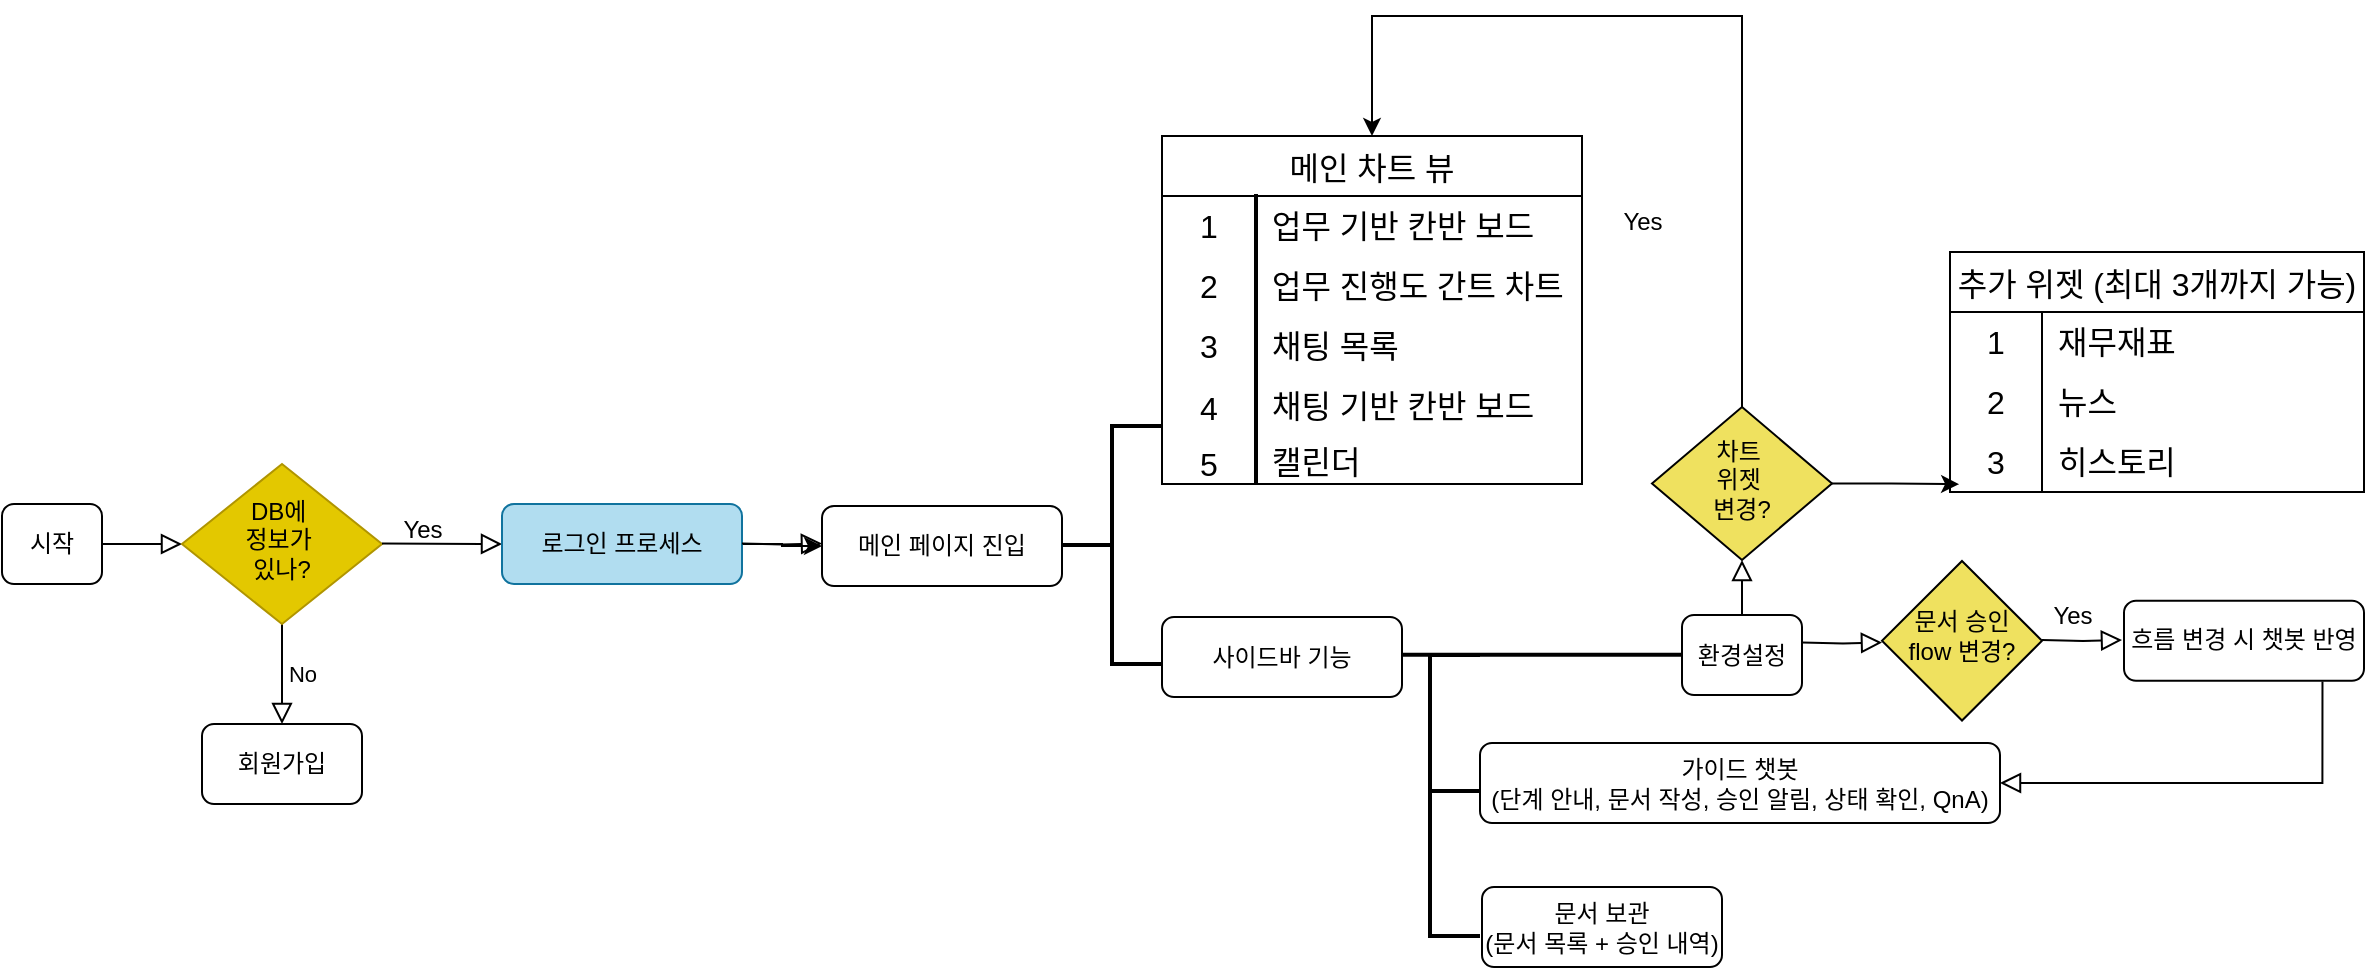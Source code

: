 <mxfile version="28.1.0">
  <diagram id="C5RBs43oDa-KdzZeNtuy" name="Page-1">
    <mxGraphModel dx="2363" dy="753" grid="1" gridSize="10" guides="1" tooltips="1" connect="1" arrows="1" fold="1" page="1" pageScale="1" pageWidth="827" pageHeight="1169" math="0" shadow="0">
      <root>
        <mxCell id="WIyWlLk6GJQsqaUBKTNV-0" />
        <mxCell id="WIyWlLk6GJQsqaUBKTNV-1" parent="WIyWlLk6GJQsqaUBKTNV-0" />
        <mxCell id="WIyWlLk6GJQsqaUBKTNV-2" value="" style="rounded=0;html=1;jettySize=auto;orthogonalLoop=1;fontSize=11;endArrow=block;endFill=0;endSize=8;strokeWidth=1;shadow=0;labelBackgroundColor=none;edgeStyle=orthogonalEdgeStyle;" parent="WIyWlLk6GJQsqaUBKTNV-1" source="WIyWlLk6GJQsqaUBKTNV-3" target="WIyWlLk6GJQsqaUBKTNV-6" edge="1">
          <mxGeometry relative="1" as="geometry" />
        </mxCell>
        <mxCell id="WIyWlLk6GJQsqaUBKTNV-3" value="&lt;font style=&quot;color: light-dark(rgb(0, 0, 0), rgb(0, 0, 0));&quot;&gt;시작&lt;/font&gt;" style="rounded=1;whiteSpace=wrap;html=1;fontSize=12;glass=0;strokeWidth=1;shadow=0;fillColor=light-dark(#FFFFFF,#E6D0DE);" parent="WIyWlLk6GJQsqaUBKTNV-1" vertex="1">
          <mxGeometry x="-10" y="484" width="50" height="40" as="geometry" />
        </mxCell>
        <mxCell id="WIyWlLk6GJQsqaUBKTNV-5" value="No" style="edgeStyle=orthogonalEdgeStyle;rounded=0;html=1;jettySize=auto;orthogonalLoop=1;fontSize=11;endArrow=block;endFill=0;endSize=8;strokeWidth=1;shadow=0;labelBackgroundColor=none;" parent="WIyWlLk6GJQsqaUBKTNV-1" source="WIyWlLk6GJQsqaUBKTNV-6" target="WIyWlLk6GJQsqaUBKTNV-7" edge="1">
          <mxGeometry y="10" relative="1" as="geometry">
            <mxPoint as="offset" />
          </mxGeometry>
        </mxCell>
        <mxCell id="WIyWlLk6GJQsqaUBKTNV-6" value="&lt;font style=&quot;color: light-dark(rgb(0, 0, 0), rgb(0, 0, 0));&quot;&gt;DB에&amp;nbsp;&lt;/font&gt;&lt;div&gt;&lt;font style=&quot;color: light-dark(rgb(0, 0, 0), rgb(0, 0, 0));&quot;&gt;정보가&amp;nbsp;&lt;/font&gt;&lt;div&gt;&lt;font style=&quot;color: light-dark(rgb(0, 0, 0), rgb(0, 0, 0));&quot;&gt;있나?&lt;/font&gt;&lt;/div&gt;&lt;/div&gt;" style="rhombus;whiteSpace=wrap;html=1;shadow=0;fontFamily=Helvetica;fontSize=12;align=center;strokeWidth=1;spacing=6;spacingTop=-4;fillColor=light-dark(#E3C800, #efe15f);fontColor=#000000;strokeColor=#B09500;" parent="WIyWlLk6GJQsqaUBKTNV-1" vertex="1">
          <mxGeometry x="80" y="464" width="100" height="80" as="geometry" />
        </mxCell>
        <mxCell id="WIyWlLk6GJQsqaUBKTNV-7" value="회원가입" style="rounded=1;whiteSpace=wrap;html=1;fontSize=12;glass=0;strokeWidth=1;shadow=0;" parent="WIyWlLk6GJQsqaUBKTNV-1" vertex="1">
          <mxGeometry x="90" y="594" width="80" height="40" as="geometry" />
        </mxCell>
        <mxCell id="I88qgaOm2UliORE7gLtp-4" value="" style="rounded=0;html=1;jettySize=auto;orthogonalLoop=1;fontSize=11;endArrow=block;endFill=0;endSize=8;strokeWidth=1;shadow=0;labelBackgroundColor=none;edgeStyle=orthogonalEdgeStyle;" edge="1" parent="WIyWlLk6GJQsqaUBKTNV-1">
          <mxGeometry relative="1" as="geometry">
            <mxPoint x="180" y="503.81" as="sourcePoint" />
            <mxPoint x="240" y="504" as="targetPoint" />
            <Array as="points">
              <mxPoint x="240" y="504" />
            </Array>
          </mxGeometry>
        </mxCell>
        <mxCell id="I88qgaOm2UliORE7gLtp-6" value="Yes" style="text;html=1;align=center;verticalAlign=middle;resizable=0;points=[];autosize=1;strokeColor=none;fillColor=none;" vertex="1" parent="WIyWlLk6GJQsqaUBKTNV-1">
          <mxGeometry x="180" y="482" width="40" height="30" as="geometry" />
        </mxCell>
        <mxCell id="I88qgaOm2UliORE7gLtp-19" value="" style="edgeStyle=orthogonalEdgeStyle;rounded=0;orthogonalLoop=1;jettySize=auto;html=1;" edge="1" parent="WIyWlLk6GJQsqaUBKTNV-1" source="I88qgaOm2UliORE7gLtp-7" target="I88qgaOm2UliORE7gLtp-12">
          <mxGeometry relative="1" as="geometry" />
        </mxCell>
        <mxCell id="I88qgaOm2UliORE7gLtp-7" value="&lt;font style=&quot;color: light-dark(rgb(0, 0, 0), rgb(0, 0, 0));&quot;&gt;로그인 프로세스&lt;/font&gt;" style="rounded=1;whiteSpace=wrap;html=1;fontSize=12;glass=0;strokeWidth=1;shadow=0;fillColor=light-dark(#B1DDF0,#007FFF);strokeColor=#10739e;" vertex="1" parent="WIyWlLk6GJQsqaUBKTNV-1">
          <mxGeometry x="240" y="484" width="120" height="40" as="geometry" />
        </mxCell>
        <mxCell id="I88qgaOm2UliORE7gLtp-8" value="" style="strokeWidth=2;html=1;shape=mxgraph.flowchart.annotation_2;align=left;labelPosition=right;pointerEvents=1;" vertex="1" parent="WIyWlLk6GJQsqaUBKTNV-1">
          <mxGeometry x="520" y="445" width="50" height="119" as="geometry" />
        </mxCell>
        <mxCell id="I88qgaOm2UliORE7gLtp-11" value="" style="rounded=0;html=1;jettySize=auto;orthogonalLoop=1;fontSize=11;endArrow=block;endFill=0;endSize=8;strokeWidth=1;shadow=0;labelBackgroundColor=none;edgeStyle=orthogonalEdgeStyle;" edge="1" parent="WIyWlLk6GJQsqaUBKTNV-1">
          <mxGeometry relative="1" as="geometry">
            <mxPoint x="360" y="503.74" as="sourcePoint" />
            <mxPoint x="400" y="503.74" as="targetPoint" />
          </mxGeometry>
        </mxCell>
        <mxCell id="I88qgaOm2UliORE7gLtp-12" value="&lt;font style=&quot;color: light-dark(rgb(0, 0, 0), rgb(0, 0, 0));&quot;&gt;메인 페이지 진입&lt;/font&gt;" style="rounded=1;whiteSpace=wrap;html=1;fontSize=12;glass=0;strokeWidth=1;shadow=0;fillColor=light-dark(#FFFFFF,#007FFF);" vertex="1" parent="WIyWlLk6GJQsqaUBKTNV-1">
          <mxGeometry x="400" y="485" width="120" height="40" as="geometry" />
        </mxCell>
        <mxCell id="I88qgaOm2UliORE7gLtp-42" value="" style="shape=tableRow;horizontal=0;startSize=0;swimlaneHead=0;swimlaneBody=0;top=0;left=0;bottom=0;right=0;collapsible=0;dropTarget=0;fillColor=none;points=[[0,0.5],[1,0.5]];portConstraint=eastwest;strokeColor=inherit;fontSize=16;" vertex="1" parent="WIyWlLk6GJQsqaUBKTNV-1">
          <mxGeometry x="367" y="370" width="250" height="30" as="geometry" />
        </mxCell>
        <mxCell id="I88qgaOm2UliORE7gLtp-21" style="edgeStyle=orthogonalEdgeStyle;rounded=0;orthogonalLoop=1;jettySize=auto;html=1;exitX=0.5;exitY=0;exitDx=0;exitDy=0;entryX=0.5;entryY=0;entryDx=0;entryDy=0;" edge="1" parent="WIyWlLk6GJQsqaUBKTNV-1" source="WIyWlLk6GJQsqaUBKTNV-10" target="I88qgaOm2UliORE7gLtp-32">
          <mxGeometry relative="1" as="geometry">
            <mxPoint x="721" y="420.5" as="targetPoint" />
            <mxPoint x="860.04" y="371.316" as="sourcePoint" />
            <Array as="points">
              <mxPoint x="860" y="240" />
              <mxPoint x="675" y="240" />
            </Array>
          </mxGeometry>
        </mxCell>
        <mxCell id="WIyWlLk6GJQsqaUBKTNV-10" value="&lt;font style=&quot;color: light-dark(rgb(0, 0, 0), rgb(0, 0, 0));&quot;&gt;차트&amp;nbsp;&lt;/font&gt;&lt;div&gt;&lt;font style=&quot;color: light-dark(rgb(0, 0, 0), rgb(0, 0, 0));&quot;&gt;위젯&amp;nbsp;&lt;/font&gt;&lt;/div&gt;&lt;div&gt;&lt;font style=&quot;color: light-dark(rgb(0, 0, 0), rgb(0, 0, 0));&quot;&gt;변경?&lt;/font&gt;&lt;/div&gt;" style="rhombus;whiteSpace=wrap;html=1;shadow=0;fontFamily=Helvetica;fontSize=12;align=center;strokeWidth=1;spacing=6;spacingTop=-4;fillColor=light-dark(#EFE15F,#EFE15F);" parent="WIyWlLk6GJQsqaUBKTNV-1" vertex="1">
          <mxGeometry x="815" y="435.5" width="90" height="76.5" as="geometry" />
        </mxCell>
        <mxCell id="WIyWlLk6GJQsqaUBKTNV-11" value="환경설정" style="rounded=1;whiteSpace=wrap;html=1;fontSize=12;glass=0;strokeWidth=1;shadow=0;" parent="WIyWlLk6GJQsqaUBKTNV-1" vertex="1">
          <mxGeometry x="830" y="539.5" width="60" height="40" as="geometry" />
        </mxCell>
        <mxCell id="I88qgaOm2UliORE7gLtp-3" value="흐름 변경 시 챗봇 반영" style="rounded=1;whiteSpace=wrap;html=1;fontSize=12;glass=0;strokeWidth=1;shadow=0;" vertex="1" parent="WIyWlLk6GJQsqaUBKTNV-1">
          <mxGeometry x="1051" y="532.38" width="120" height="40" as="geometry" />
        </mxCell>
        <mxCell id="I88qgaOm2UliORE7gLtp-10" value="&lt;font style=&quot;color: light-dark(rgb(0, 0, 0), rgb(0, 0, 0));&quot;&gt;사이드바 기능&lt;/font&gt;" style="rounded=1;whiteSpace=wrap;html=1;fontSize=12;glass=0;strokeWidth=1;shadow=0;fillColor=light-dark(#FFFFFF,#007FFF);" vertex="1" parent="WIyWlLk6GJQsqaUBKTNV-1">
          <mxGeometry x="570" y="540.5" width="120" height="40" as="geometry" />
        </mxCell>
        <mxCell id="I88qgaOm2UliORE7gLtp-15" value="" style="strokeWidth=2;html=1;shape=mxgraph.flowchart.annotation_1;align=left;pointerEvents=1;" vertex="1" parent="WIyWlLk6GJQsqaUBKTNV-1">
          <mxGeometry x="704" y="559.5" width="25" height="68" as="geometry" />
        </mxCell>
        <mxCell id="I88qgaOm2UliORE7gLtp-16" value="가이드 챗봇&lt;br&gt;(단계 안내, 문서 작성, 승인 알림, 상태 확인, QnA)" style="rounded=1;whiteSpace=wrap;html=1;fontSize=12;glass=0;strokeWidth=1;shadow=0;" vertex="1" parent="WIyWlLk6GJQsqaUBKTNV-1">
          <mxGeometry x="729" y="603.5" width="260" height="40" as="geometry" />
        </mxCell>
        <mxCell id="I88qgaOm2UliORE7gLtp-17" value="문서 보관&lt;br&gt;(문서 목록 + 승인 내역)" style="rounded=1;whiteSpace=wrap;html=1;fontSize=12;glass=0;strokeWidth=1;shadow=0;" vertex="1" parent="WIyWlLk6GJQsqaUBKTNV-1">
          <mxGeometry x="730" y="675.5" width="120" height="40" as="geometry" />
        </mxCell>
        <mxCell id="I88qgaOm2UliORE7gLtp-20" value="" style="rounded=0;html=1;jettySize=auto;orthogonalLoop=1;fontSize=11;endArrow=block;endFill=0;endSize=8;strokeWidth=1;shadow=0;labelBackgroundColor=none;edgeStyle=orthogonalEdgeStyle;" edge="1" parent="WIyWlLk6GJQsqaUBKTNV-1">
          <mxGeometry relative="1" as="geometry">
            <mxPoint x="890" y="553.24" as="sourcePoint" />
            <mxPoint x="930" y="553.24" as="targetPoint" />
          </mxGeometry>
        </mxCell>
        <mxCell id="I88qgaOm2UliORE7gLtp-22" value="Yes" style="text;html=1;align=center;verticalAlign=middle;resizable=0;points=[];autosize=1;strokeColor=none;fillColor=none;" vertex="1" parent="WIyWlLk6GJQsqaUBKTNV-1">
          <mxGeometry x="790" y="328" width="40" height="30" as="geometry" />
        </mxCell>
        <mxCell id="I88qgaOm2UliORE7gLtp-24" value="" style="rounded=0;html=1;jettySize=auto;orthogonalLoop=1;fontSize=11;endArrow=block;endFill=0;endSize=8;strokeWidth=1;shadow=0;labelBackgroundColor=none;edgeStyle=orthogonalEdgeStyle;exitX=0.5;exitY=0;exitDx=0;exitDy=0;entryX=0.5;entryY=1;entryDx=0;entryDy=0;" edge="1" parent="WIyWlLk6GJQsqaUBKTNV-1" source="WIyWlLk6GJQsqaUBKTNV-11" target="WIyWlLk6GJQsqaUBKTNV-10">
          <mxGeometry relative="1" as="geometry">
            <mxPoint x="854" y="525.5" as="sourcePoint" />
            <mxPoint x="894" y="525.5" as="targetPoint" />
          </mxGeometry>
        </mxCell>
        <mxCell id="I88qgaOm2UliORE7gLtp-25" value="&lt;font style=&quot;color: light-dark(rgb(0, 0, 0), rgb(0, 0, 0));&quot;&gt;문서 승인&lt;/font&gt;&lt;div&gt;&lt;font style=&quot;color: light-dark(rgb(0, 0, 0), rgb(0, 0, 0));&quot;&gt;flow 변경?&lt;/font&gt;&lt;/div&gt;" style="rhombus;whiteSpace=wrap;html=1;shadow=0;fontFamily=Helvetica;fontSize=12;align=center;strokeWidth=1;spacing=6;spacingTop=-4;fillColor=light-dark(#EFE15F,#EFE15F);" vertex="1" parent="WIyWlLk6GJQsqaUBKTNV-1">
          <mxGeometry x="930" y="512.5" width="80" height="79.75" as="geometry" />
        </mxCell>
        <mxCell id="I88qgaOm2UliORE7gLtp-27" value="" style="rounded=0;html=1;jettySize=auto;orthogonalLoop=1;fontSize=11;endArrow=block;endFill=0;endSize=8;strokeWidth=1;shadow=0;labelBackgroundColor=none;edgeStyle=orthogonalEdgeStyle;" edge="1" parent="WIyWlLk6GJQsqaUBKTNV-1">
          <mxGeometry relative="1" as="geometry">
            <mxPoint x="1010" y="551.98" as="sourcePoint" />
            <mxPoint x="1050" y="551.98" as="targetPoint" />
          </mxGeometry>
        </mxCell>
        <mxCell id="I88qgaOm2UliORE7gLtp-28" value="Yes" style="text;html=1;align=center;verticalAlign=middle;resizable=0;points=[];autosize=1;strokeColor=none;fillColor=none;" vertex="1" parent="WIyWlLk6GJQsqaUBKTNV-1">
          <mxGeometry x="1005" y="524.5" width="40" height="30" as="geometry" />
        </mxCell>
        <mxCell id="I88qgaOm2UliORE7gLtp-31" value="" style="rounded=0;html=1;jettySize=auto;orthogonalLoop=1;fontSize=11;endArrow=block;endFill=0;endSize=8;strokeWidth=1;shadow=0;labelBackgroundColor=none;edgeStyle=orthogonalEdgeStyle;exitX=0.827;exitY=1.01;exitDx=0;exitDy=0;exitPerimeter=0;entryX=1;entryY=0.5;entryDx=0;entryDy=0;" edge="1" parent="WIyWlLk6GJQsqaUBKTNV-1" source="I88qgaOm2UliORE7gLtp-3" target="I88qgaOm2UliORE7gLtp-16">
          <mxGeometry relative="1" as="geometry">
            <mxPoint x="1040" y="613.5" as="sourcePoint" />
            <mxPoint x="1060" y="703.5" as="targetPoint" />
          </mxGeometry>
        </mxCell>
        <mxCell id="I88qgaOm2UliORE7gLtp-61" value="" style="line;strokeWidth=2;html=1;" vertex="1" parent="WIyWlLk6GJQsqaUBKTNV-1">
          <mxGeometry x="690" y="554.38" width="140" height="10" as="geometry" />
        </mxCell>
        <mxCell id="I88qgaOm2UliORE7gLtp-62" value="" style="strokeWidth=2;html=1;shape=mxgraph.flowchart.annotation_1;align=left;pointerEvents=1;" vertex="1" parent="WIyWlLk6GJQsqaUBKTNV-1">
          <mxGeometry x="704" y="627.5" width="25" height="72.5" as="geometry" />
        </mxCell>
        <mxCell id="I88qgaOm2UliORE7gLtp-64" value="" style="group;fillColor=light-dark(#FFFFFF,#007FFF);fontColor=light-dark(#000000,#000000);" vertex="1" connectable="0" parent="WIyWlLk6GJQsqaUBKTNV-1">
          <mxGeometry x="570" y="300" width="210" height="182" as="geometry" />
        </mxCell>
        <mxCell id="I88qgaOm2UliORE7gLtp-53" value="" style="group;fontColor=light-dark(#000000,#000000);" vertex="1" connectable="0" parent="I88qgaOm2UliORE7gLtp-64">
          <mxGeometry y="8" width="210" height="174" as="geometry" />
        </mxCell>
        <mxCell id="I88qgaOm2UliORE7gLtp-47" value="" style="shape=tableRow;horizontal=0;startSize=0;swimlaneHead=0;swimlaneBody=0;top=0;left=0;bottom=0;right=0;collapsible=0;dropTarget=0;fillColor=none;points=[[0,0.5],[1,0.5]];portConstraint=eastwest;strokeColor=inherit;fontSize=16;fontColor=light-dark(#000000,#000000);" vertex="1" parent="I88qgaOm2UliORE7gLtp-53">
          <mxGeometry y="113.478" width="210" height="28.37" as="geometry" />
        </mxCell>
        <mxCell id="I88qgaOm2UliORE7gLtp-48" value="4" style="shape=partialRectangle;html=1;whiteSpace=wrap;connectable=0;fillColor=none;top=0;left=0;bottom=0;right=0;overflow=hidden;strokeColor=inherit;fontSize=16;fontColor=light-dark(#000000,#000000);" vertex="1" parent="I88qgaOm2UliORE7gLtp-47">
          <mxGeometry width="47.04" height="28.37" as="geometry">
            <mxRectangle width="56" height="30" as="alternateBounds" />
          </mxGeometry>
        </mxCell>
        <mxCell id="I88qgaOm2UliORE7gLtp-49" value="채팅 기반 칸반 보드" style="shape=partialRectangle;html=1;whiteSpace=wrap;connectable=0;fillColor=none;top=0;left=0;bottom=0;right=0;align=left;spacingLeft=6;overflow=hidden;strokeColor=inherit;fontSize=16;fontColor=light-dark(#000000,#000000);" vertex="1" parent="I88qgaOm2UliORE7gLtp-47">
          <mxGeometry x="47.04" y="-0.946" width="162.96" height="28.37" as="geometry">
            <mxRectangle width="194" height="30" as="alternateBounds" />
          </mxGeometry>
        </mxCell>
        <mxCell id="I88qgaOm2UliORE7gLtp-50" value="" style="shape=tableRow;horizontal=0;startSize=0;swimlaneHead=0;swimlaneBody=0;top=0;left=0;bottom=0;right=0;collapsible=0;dropTarget=0;fillColor=none;points=[[0,0.5],[1,0.5]];portConstraint=eastwest;strokeColor=inherit;fontSize=16;fontColor=light-dark(#000000,#000000);" vertex="1" parent="I88qgaOm2UliORE7gLtp-53">
          <mxGeometry y="141.848" width="210" height="28.37" as="geometry" />
        </mxCell>
        <mxCell id="I88qgaOm2UliORE7gLtp-51" value="5" style="shape=partialRectangle;html=1;whiteSpace=wrap;connectable=0;fillColor=none;top=0;left=0;bottom=0;right=0;overflow=hidden;strokeColor=inherit;fontSize=16;fontColor=light-dark(#000000,#000000);" vertex="1" parent="I88qgaOm2UliORE7gLtp-50">
          <mxGeometry width="47.04" height="28.37" as="geometry">
            <mxRectangle width="56" height="30" as="alternateBounds" />
          </mxGeometry>
        </mxCell>
        <mxCell id="I88qgaOm2UliORE7gLtp-52" value="캘린더" style="shape=partialRectangle;html=1;whiteSpace=wrap;connectable=0;fillColor=none;top=0;left=0;bottom=0;right=0;align=left;spacingLeft=6;overflow=hidden;strokeColor=inherit;fontSize=16;fontColor=light-dark(#000000,#000000);" vertex="1" parent="I88qgaOm2UliORE7gLtp-50">
          <mxGeometry x="47.04" y="-0.946" width="162.96" height="28.37" as="geometry">
            <mxRectangle width="194" height="30" as="alternateBounds" />
          </mxGeometry>
        </mxCell>
        <mxCell id="I88qgaOm2UliORE7gLtp-32" value="메인 차트 뷰" style="shape=table;startSize=30;container=1;collapsible=0;childLayout=tableLayout;fixedRows=1;rowLines=0;fontStyle=0;strokeColor=default;fontSize=16;fillColor=light-dark(#FFFFFF,#007FFF);fontColor=light-dark(#000000,#000000);" vertex="1" parent="I88qgaOm2UliORE7gLtp-64">
          <mxGeometry width="210" height="174" as="geometry" />
        </mxCell>
        <mxCell id="I88qgaOm2UliORE7gLtp-33" value="" style="shape=tableRow;horizontal=0;startSize=0;swimlaneHead=0;swimlaneBody=0;top=0;left=0;bottom=0;right=0;collapsible=0;dropTarget=0;fillColor=none;points=[[0,0.5],[1,0.5]];portConstraint=eastwest;strokeColor=inherit;fontSize=16;fontColor=light-dark(#000000,#000000);" vertex="1" parent="I88qgaOm2UliORE7gLtp-32">
          <mxGeometry y="30" width="210" height="30" as="geometry" />
        </mxCell>
        <mxCell id="I88qgaOm2UliORE7gLtp-34" value="1" style="shape=partialRectangle;html=1;whiteSpace=wrap;connectable=0;fillColor=none;top=0;left=0;bottom=0;right=0;overflow=hidden;pointerEvents=1;strokeColor=inherit;fontSize=16;fontColor=light-dark(#000000,#000000);" vertex="1" parent="I88qgaOm2UliORE7gLtp-33">
          <mxGeometry width="47" height="30" as="geometry">
            <mxRectangle width="47" height="30" as="alternateBounds" />
          </mxGeometry>
        </mxCell>
        <mxCell id="I88qgaOm2UliORE7gLtp-35" value="업무 기반 칸반 보드&amp;nbsp;" style="shape=partialRectangle;html=1;whiteSpace=wrap;connectable=0;fillColor=none;top=0;left=0;bottom=0;right=0;align=left;spacingLeft=6;overflow=hidden;strokeColor=inherit;fontSize=16;fontColor=light-dark(#000000,#000000);" vertex="1" parent="I88qgaOm2UliORE7gLtp-33">
          <mxGeometry x="47" width="163" height="30" as="geometry">
            <mxRectangle width="163" height="30" as="alternateBounds" />
          </mxGeometry>
        </mxCell>
        <mxCell id="I88qgaOm2UliORE7gLtp-36" value="" style="shape=tableRow;horizontal=0;startSize=0;swimlaneHead=0;swimlaneBody=0;top=0;left=0;bottom=0;right=0;collapsible=0;dropTarget=0;fillColor=none;points=[[0,0.5],[1,0.5]];portConstraint=eastwest;strokeColor=inherit;fontSize=16;fontColor=light-dark(#000000,#000000);" vertex="1" parent="I88qgaOm2UliORE7gLtp-32">
          <mxGeometry y="60" width="210" height="30" as="geometry" />
        </mxCell>
        <mxCell id="I88qgaOm2UliORE7gLtp-37" value="2" style="shape=partialRectangle;html=1;whiteSpace=wrap;connectable=0;fillColor=none;top=0;left=0;bottom=0;right=0;overflow=hidden;strokeColor=inherit;fontSize=16;fontColor=light-dark(#000000,#000000);" vertex="1" parent="I88qgaOm2UliORE7gLtp-36">
          <mxGeometry width="47" height="30" as="geometry">
            <mxRectangle width="47" height="30" as="alternateBounds" />
          </mxGeometry>
        </mxCell>
        <mxCell id="I88qgaOm2UliORE7gLtp-38" value="업무 진행도 간트 차트" style="shape=partialRectangle;html=1;whiteSpace=wrap;connectable=0;fillColor=none;top=0;left=0;bottom=0;right=0;align=left;spacingLeft=6;overflow=hidden;strokeColor=inherit;fontSize=16;fontColor=light-dark(#000000,#000000);" vertex="1" parent="I88qgaOm2UliORE7gLtp-36">
          <mxGeometry x="47" width="163" height="30" as="geometry">
            <mxRectangle width="163" height="30" as="alternateBounds" />
          </mxGeometry>
        </mxCell>
        <mxCell id="I88qgaOm2UliORE7gLtp-39" value="" style="shape=tableRow;horizontal=0;startSize=0;swimlaneHead=0;swimlaneBody=0;top=0;left=0;bottom=0;right=0;collapsible=0;dropTarget=0;fillColor=none;points=[[0,0.5],[1,0.5]];portConstraint=eastwest;strokeColor=inherit;fontSize=16;fontColor=light-dark(#000000,#000000);" vertex="1" parent="I88qgaOm2UliORE7gLtp-32">
          <mxGeometry y="90" width="210" height="30" as="geometry" />
        </mxCell>
        <mxCell id="I88qgaOm2UliORE7gLtp-40" value="3" style="shape=partialRectangle;html=1;whiteSpace=wrap;connectable=0;fillColor=none;top=0;left=0;bottom=0;right=0;overflow=hidden;strokeColor=inherit;fontSize=16;fontColor=light-dark(#000000,#000000);" vertex="1" parent="I88qgaOm2UliORE7gLtp-39">
          <mxGeometry width="47" height="30" as="geometry">
            <mxRectangle width="47" height="30" as="alternateBounds" />
          </mxGeometry>
        </mxCell>
        <mxCell id="I88qgaOm2UliORE7gLtp-41" value="채팅 목록" style="shape=partialRectangle;html=1;whiteSpace=wrap;connectable=0;fillColor=none;top=0;left=0;bottom=0;right=0;align=left;spacingLeft=6;overflow=hidden;strokeColor=inherit;fontSize=16;fontColor=light-dark(#000000,#000000);" vertex="1" parent="I88qgaOm2UliORE7gLtp-39">
          <mxGeometry x="47" width="163" height="30" as="geometry">
            <mxRectangle width="163" height="30" as="alternateBounds" />
          </mxGeometry>
        </mxCell>
        <mxCell id="I88qgaOm2UliORE7gLtp-63" value="" style="line;strokeWidth=2;direction=south;html=1;fontColor=light-dark(#000000,#000000);" vertex="1" parent="I88qgaOm2UliORE7gLtp-64">
          <mxGeometry x="42" y="29" width="10" height="145" as="geometry" />
        </mxCell>
        <mxCell id="I88qgaOm2UliORE7gLtp-65" value="추가 위젯 (최대 3개까지 가능)" style="shape=table;startSize=30;container=1;collapsible=0;childLayout=tableLayout;fixedRows=1;rowLines=0;fontStyle=0;strokeColor=default;fontSize=16;" vertex="1" parent="WIyWlLk6GJQsqaUBKTNV-1">
          <mxGeometry x="964" y="358" width="207" height="120" as="geometry" />
        </mxCell>
        <mxCell id="I88qgaOm2UliORE7gLtp-66" value="" style="shape=tableRow;horizontal=0;startSize=0;swimlaneHead=0;swimlaneBody=0;top=0;left=0;bottom=0;right=0;collapsible=0;dropTarget=0;fillColor=none;points=[[0,0.5],[1,0.5]];portConstraint=eastwest;strokeColor=inherit;fontSize=16;" vertex="1" parent="I88qgaOm2UliORE7gLtp-65">
          <mxGeometry y="30" width="207" height="30" as="geometry" />
        </mxCell>
        <mxCell id="I88qgaOm2UliORE7gLtp-67" value="1" style="shape=partialRectangle;html=1;whiteSpace=wrap;connectable=0;fillColor=none;top=0;left=0;bottom=0;right=0;overflow=hidden;pointerEvents=1;strokeColor=inherit;fontSize=16;" vertex="1" parent="I88qgaOm2UliORE7gLtp-66">
          <mxGeometry width="46" height="30" as="geometry">
            <mxRectangle width="46" height="30" as="alternateBounds" />
          </mxGeometry>
        </mxCell>
        <mxCell id="I88qgaOm2UliORE7gLtp-68" value="재무재표" style="shape=partialRectangle;html=1;whiteSpace=wrap;connectable=0;fillColor=none;top=0;left=0;bottom=0;right=0;align=left;spacingLeft=6;overflow=hidden;strokeColor=inherit;fontSize=16;" vertex="1" parent="I88qgaOm2UliORE7gLtp-66">
          <mxGeometry x="46" width="161" height="30" as="geometry">
            <mxRectangle width="161" height="30" as="alternateBounds" />
          </mxGeometry>
        </mxCell>
        <mxCell id="I88qgaOm2UliORE7gLtp-69" value="" style="shape=tableRow;horizontal=0;startSize=0;swimlaneHead=0;swimlaneBody=0;top=0;left=0;bottom=0;right=0;collapsible=0;dropTarget=0;fillColor=none;points=[[0,0.5],[1,0.5]];portConstraint=eastwest;strokeColor=inherit;fontSize=16;" vertex="1" parent="I88qgaOm2UliORE7gLtp-65">
          <mxGeometry y="60" width="207" height="30" as="geometry" />
        </mxCell>
        <mxCell id="I88qgaOm2UliORE7gLtp-70" value="2" style="shape=partialRectangle;html=1;whiteSpace=wrap;connectable=0;fillColor=none;top=0;left=0;bottom=0;right=0;overflow=hidden;strokeColor=inherit;fontSize=16;" vertex="1" parent="I88qgaOm2UliORE7gLtp-69">
          <mxGeometry width="46" height="30" as="geometry">
            <mxRectangle width="46" height="30" as="alternateBounds" />
          </mxGeometry>
        </mxCell>
        <mxCell id="I88qgaOm2UliORE7gLtp-71" value="뉴스" style="shape=partialRectangle;html=1;whiteSpace=wrap;connectable=0;fillColor=none;top=0;left=0;bottom=0;right=0;align=left;spacingLeft=6;overflow=hidden;strokeColor=inherit;fontSize=16;" vertex="1" parent="I88qgaOm2UliORE7gLtp-69">
          <mxGeometry x="46" width="161" height="30" as="geometry">
            <mxRectangle width="161" height="30" as="alternateBounds" />
          </mxGeometry>
        </mxCell>
        <mxCell id="I88qgaOm2UliORE7gLtp-72" value="" style="shape=tableRow;horizontal=0;startSize=0;swimlaneHead=0;swimlaneBody=0;top=0;left=0;bottom=0;right=0;collapsible=0;dropTarget=0;fillColor=none;points=[[0,0.5],[1,0.5]];portConstraint=eastwest;strokeColor=inherit;fontSize=16;" vertex="1" parent="I88qgaOm2UliORE7gLtp-65">
          <mxGeometry y="90" width="207" height="30" as="geometry" />
        </mxCell>
        <mxCell id="I88qgaOm2UliORE7gLtp-73" value="3" style="shape=partialRectangle;html=1;whiteSpace=wrap;connectable=0;fillColor=none;top=0;left=0;bottom=0;right=0;overflow=hidden;strokeColor=inherit;fontSize=16;" vertex="1" parent="I88qgaOm2UliORE7gLtp-72">
          <mxGeometry width="46" height="30" as="geometry">
            <mxRectangle width="46" height="30" as="alternateBounds" />
          </mxGeometry>
        </mxCell>
        <mxCell id="I88qgaOm2UliORE7gLtp-74" value="히스토리" style="shape=partialRectangle;html=1;whiteSpace=wrap;connectable=0;fillColor=none;top=0;left=0;bottom=0;right=0;align=left;spacingLeft=6;overflow=hidden;strokeColor=inherit;fontSize=16;" vertex="1" parent="I88qgaOm2UliORE7gLtp-72">
          <mxGeometry x="46" width="161" height="30" as="geometry">
            <mxRectangle width="161" height="30" as="alternateBounds" />
          </mxGeometry>
        </mxCell>
        <mxCell id="I88qgaOm2UliORE7gLtp-75" style="edgeStyle=orthogonalEdgeStyle;rounded=0;orthogonalLoop=1;jettySize=auto;html=1;entryX=0.022;entryY=0.869;entryDx=0;entryDy=0;entryPerimeter=0;" edge="1" parent="WIyWlLk6GJQsqaUBKTNV-1" source="WIyWlLk6GJQsqaUBKTNV-10" target="I88qgaOm2UliORE7gLtp-72">
          <mxGeometry relative="1" as="geometry" />
        </mxCell>
      </root>
    </mxGraphModel>
  </diagram>
</mxfile>
